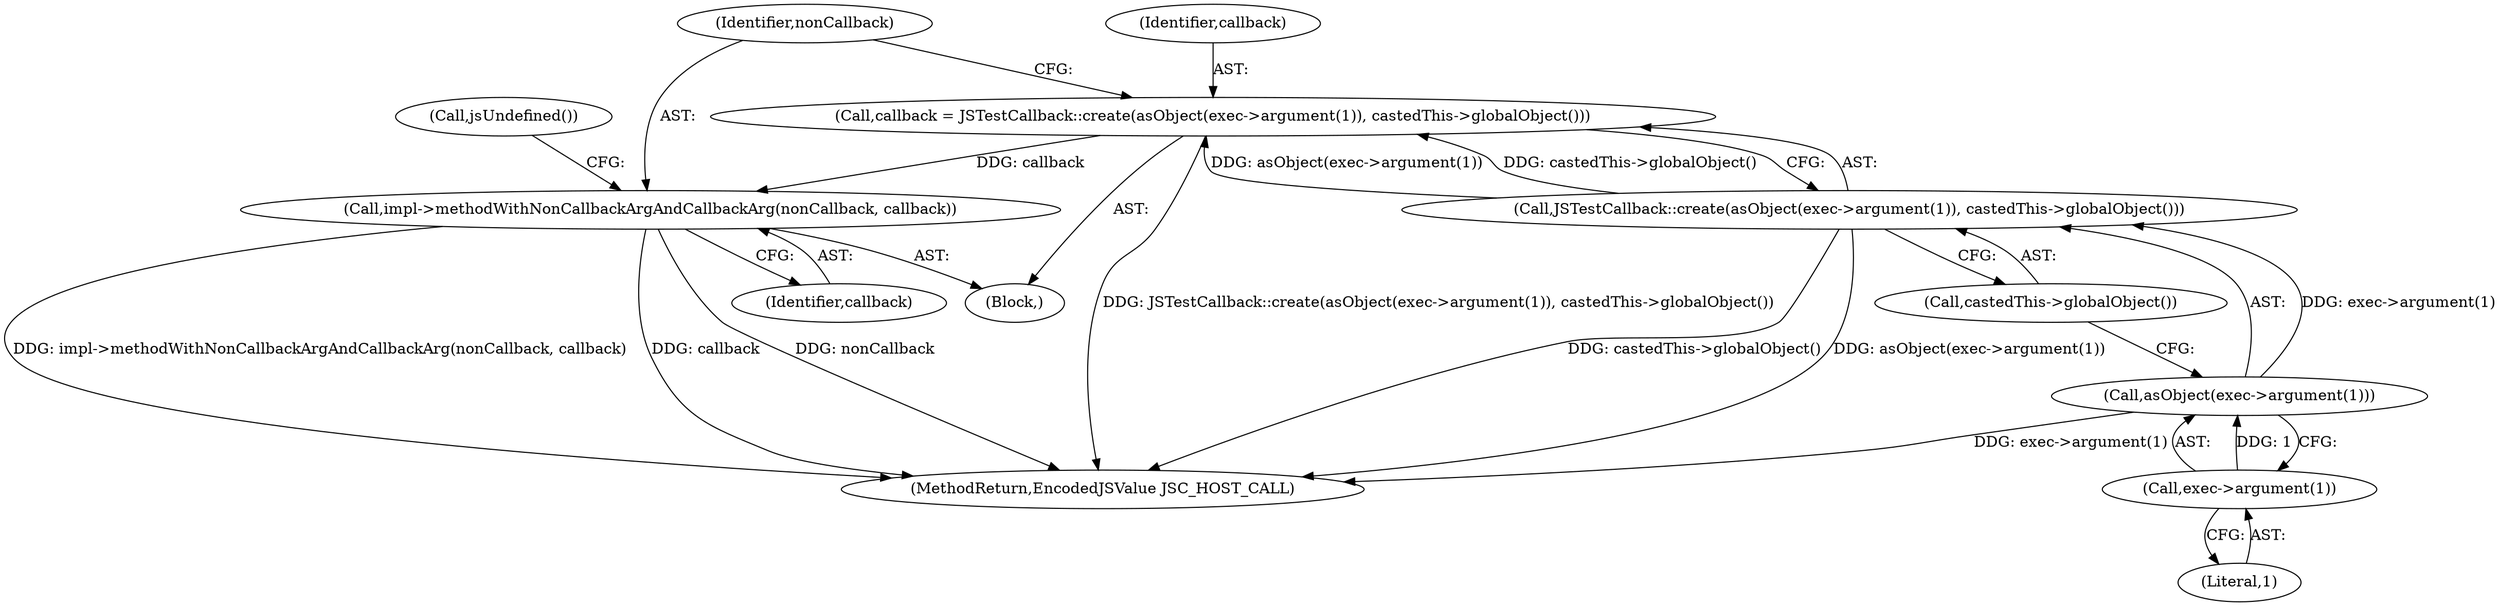 digraph "0_Chrome_b944f670bb7a8a919daac497a4ea0536c954c201_35@API" {
"1000157" [label="(Call,callback = JSTestCallback::create(asObject(exec->argument(1)), castedThis->globalObject()))"];
"1000159" [label="(Call,JSTestCallback::create(asObject(exec->argument(1)), castedThis->globalObject()))"];
"1000160" [label="(Call,asObject(exec->argument(1)))"];
"1000161" [label="(Call,exec->argument(1))"];
"1000164" [label="(Call,impl->methodWithNonCallbackArgAndCallbackArg(nonCallback, callback))"];
"1000160" [label="(Call,asObject(exec->argument(1)))"];
"1000166" [label="(Identifier,callback)"];
"1000159" [label="(Call,JSTestCallback::create(asObject(exec->argument(1)), castedThis->globalObject()))"];
"1000157" [label="(Call,callback = JSTestCallback::create(asObject(exec->argument(1)), castedThis->globalObject()))"];
"1000169" [label="(Call,jsUndefined())"];
"1000102" [label="(Block,)"];
"1000158" [label="(Identifier,callback)"];
"1000170" [label="(MethodReturn,EncodedJSValue JSC_HOST_CALL)"];
"1000165" [label="(Identifier,nonCallback)"];
"1000164" [label="(Call,impl->methodWithNonCallbackArgAndCallbackArg(nonCallback, callback))"];
"1000163" [label="(Call,castedThis->globalObject())"];
"1000161" [label="(Call,exec->argument(1))"];
"1000162" [label="(Literal,1)"];
"1000157" -> "1000102"  [label="AST: "];
"1000157" -> "1000159"  [label="CFG: "];
"1000158" -> "1000157"  [label="AST: "];
"1000159" -> "1000157"  [label="AST: "];
"1000165" -> "1000157"  [label="CFG: "];
"1000157" -> "1000170"  [label="DDG: JSTestCallback::create(asObject(exec->argument(1)), castedThis->globalObject())"];
"1000159" -> "1000157"  [label="DDG: asObject(exec->argument(1))"];
"1000159" -> "1000157"  [label="DDG: castedThis->globalObject()"];
"1000157" -> "1000164"  [label="DDG: callback"];
"1000159" -> "1000163"  [label="CFG: "];
"1000160" -> "1000159"  [label="AST: "];
"1000163" -> "1000159"  [label="AST: "];
"1000159" -> "1000170"  [label="DDG: castedThis->globalObject()"];
"1000159" -> "1000170"  [label="DDG: asObject(exec->argument(1))"];
"1000160" -> "1000159"  [label="DDG: exec->argument(1)"];
"1000160" -> "1000161"  [label="CFG: "];
"1000161" -> "1000160"  [label="AST: "];
"1000163" -> "1000160"  [label="CFG: "];
"1000160" -> "1000170"  [label="DDG: exec->argument(1)"];
"1000161" -> "1000160"  [label="DDG: 1"];
"1000161" -> "1000162"  [label="CFG: "];
"1000162" -> "1000161"  [label="AST: "];
"1000164" -> "1000102"  [label="AST: "];
"1000164" -> "1000166"  [label="CFG: "];
"1000165" -> "1000164"  [label="AST: "];
"1000166" -> "1000164"  [label="AST: "];
"1000169" -> "1000164"  [label="CFG: "];
"1000164" -> "1000170"  [label="DDG: impl->methodWithNonCallbackArgAndCallbackArg(nonCallback, callback)"];
"1000164" -> "1000170"  [label="DDG: callback"];
"1000164" -> "1000170"  [label="DDG: nonCallback"];
}
